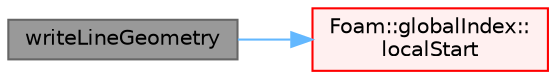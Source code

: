 digraph "writeLineGeometry"
{
 // LATEX_PDF_SIZE
  bgcolor="transparent";
  edge [fontname=Helvetica,fontsize=10,labelfontname=Helvetica,labelfontsize=10];
  node [fontname=Helvetica,fontsize=10,shape=box,height=0.2,width=0.4];
  rankdir="LR";
  Node1 [id="Node000001",label="writeLineGeometry",height=0.2,width=0.4,color="gray40", fillcolor="grey60", style="filled", fontcolor="black",tooltip=" "];
  Node1 -> Node2 [id="edge1_Node000001_Node000002",color="steelblue1",style="solid",tooltip=" "];
  Node2 [id="Node000002",label="Foam::globalIndex::\llocalStart",height=0.2,width=0.4,color="red", fillcolor="#FFF0F0", style="filled",URL="$classFoam_1_1globalIndex.html#a6220811e6a0bb53b811e1129a2c47ba0",tooltip=" "];
}
